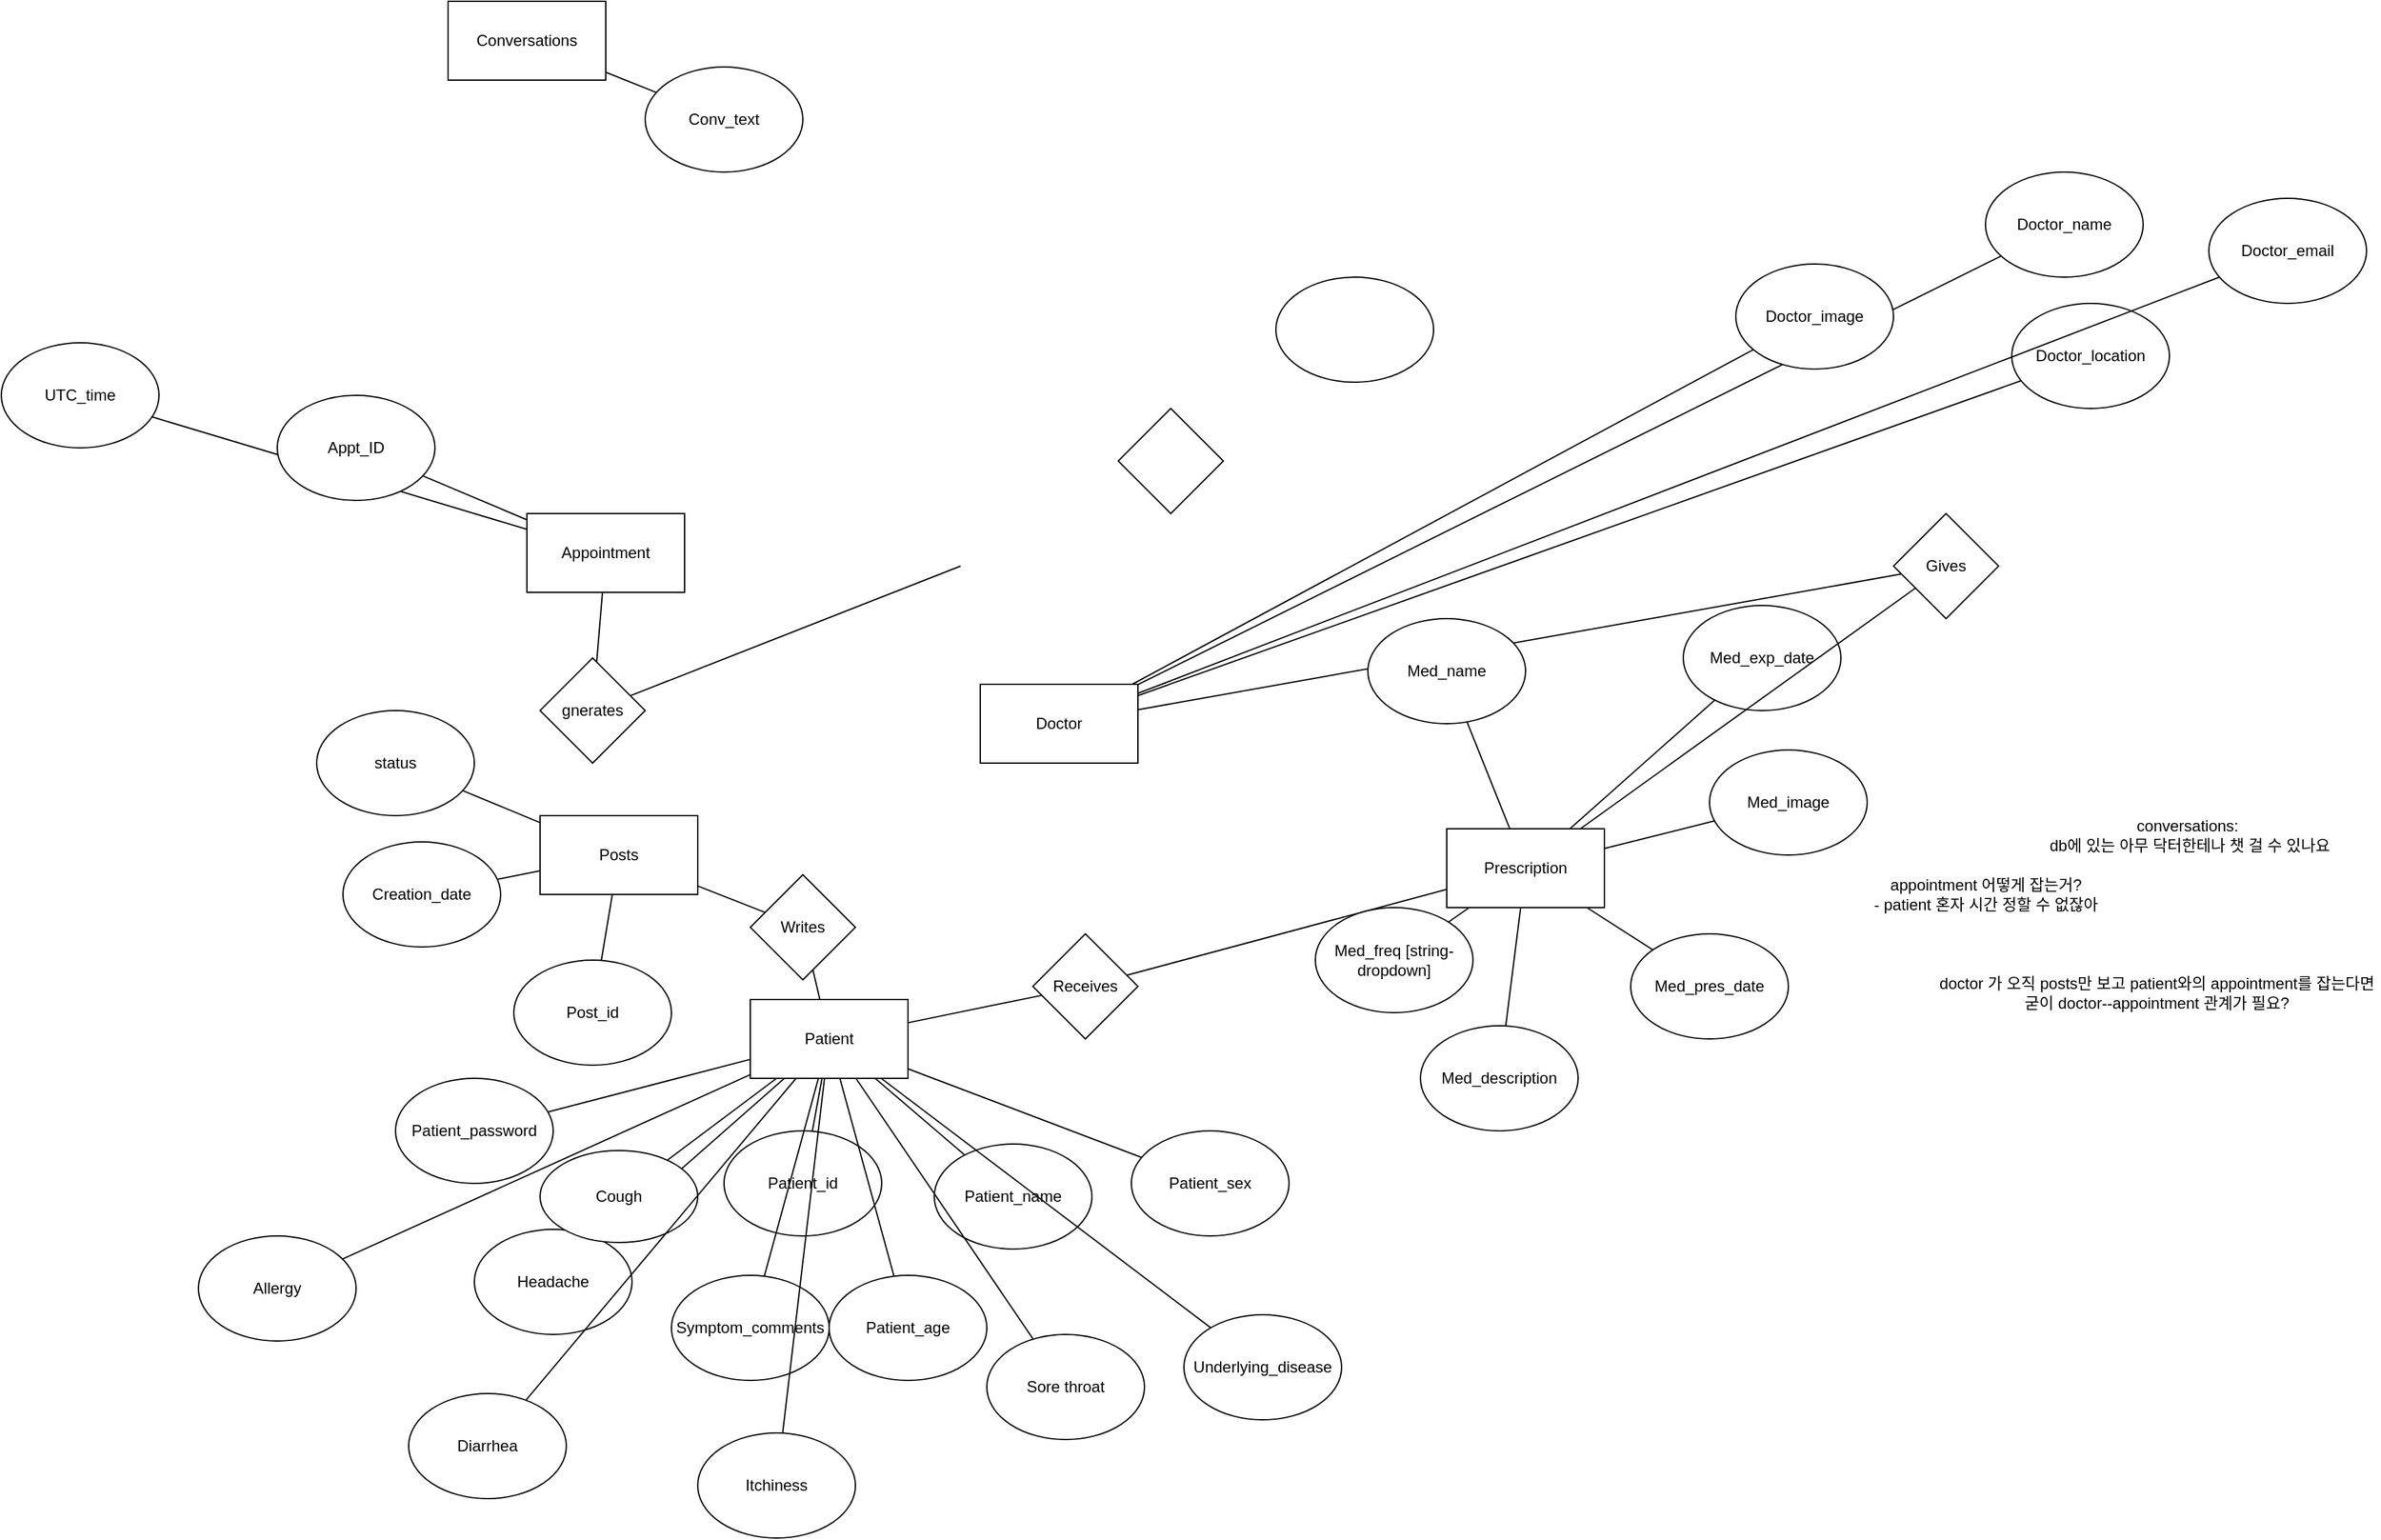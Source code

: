 <mxfile version="15.5.4" type="device"><diagram id="R2lEEEUBdFMjLlhIrx00" name="Page-1"><mxGraphModel dx="2279" dy="1822" grid="1" gridSize="10" guides="1" tooltips="1" connect="1" arrows="1" fold="1" page="1" pageScale="1" pageWidth="850" pageHeight="1100" math="0" shadow="0" extFonts="Permanent Marker^https://fonts.googleapis.com/css?family=Permanent+Marker"><root><mxCell id="0"/><mxCell id="1" parent="0"/><mxCell id="v4oZxIlsPHixJW86-UHJ-34" style="edgeStyle=none;rounded=0;orthogonalLoop=1;jettySize=auto;html=1;endArrow=none;endFill=0;" edge="1" parent="1" source="yz6IS8zPpt9pPw2eYfW_-1" target="v4oZxIlsPHixJW86-UHJ-33"><mxGeometry relative="1" as="geometry"/></mxCell><mxCell id="yz6IS8zPpt9pPw2eYfW_-1" value="Patient" style="rounded=0;whiteSpace=wrap;html=1;" parent="1" vertex="1"><mxGeometry x="290" y="500" width="120" height="60" as="geometry"/></mxCell><mxCell id="yz6IS8zPpt9pPw2eYfW_-2" value="Conversations" style="rounded=0;whiteSpace=wrap;html=1;" parent="1" vertex="1"><mxGeometry x="60" y="-260" width="120" height="60" as="geometry"/></mxCell><mxCell id="yz6IS8zPpt9pPw2eYfW_-3" value="Prescription" style="rounded=0;whiteSpace=wrap;html=1;" parent="1" vertex="1"><mxGeometry x="820" y="370" width="120" height="60" as="geometry"/></mxCell><mxCell id="yz6IS8zPpt9pPw2eYfW_-4" value="Appointment" style="rounded=0;whiteSpace=wrap;html=1;" parent="1" vertex="1"><mxGeometry x="120" y="130" width="120" height="60" as="geometry"/></mxCell><mxCell id="v4oZxIlsPHixJW86-UHJ-53" style="edgeStyle=none;rounded=0;orthogonalLoop=1;jettySize=auto;html=1;endArrow=none;endFill=0;" edge="1" parent="1" target="v4oZxIlsPHixJW86-UHJ-51"><mxGeometry relative="1" as="geometry"><mxPoint x="450" y="170" as="sourcePoint"/></mxGeometry></mxCell><mxCell id="yz6IS8zPpt9pPw2eYfW_-5" value="Posts" style="rounded=0;whiteSpace=wrap;html=1;" parent="1" vertex="1"><mxGeometry x="130" y="360" width="120" height="60" as="geometry"/></mxCell><mxCell id="v4oZxIlsPHixJW86-UHJ-40" style="edgeStyle=none;rounded=0;orthogonalLoop=1;jettySize=auto;html=1;endArrow=none;endFill=0;" edge="1" parent="1" source="yz6IS8zPpt9pPw2eYfW_-6" target="v4oZxIlsPHixJW86-UHJ-41"><mxGeometry relative="1" as="geometry"><mxPoint x="660" y="250" as="targetPoint"/></mxGeometry></mxCell><mxCell id="yz6IS8zPpt9pPw2eYfW_-6" value="Doctor" style="rounded=0;whiteSpace=wrap;html=1;" parent="1" vertex="1"><mxGeometry x="465" y="260" width="120" height="60" as="geometry"/></mxCell><mxCell id="v4oZxIlsPHixJW86-UHJ-6" style="edgeStyle=none;rounded=0;orthogonalLoop=1;jettySize=auto;html=1;endArrow=none;endFill=0;" edge="1" parent="1" source="yz6IS8zPpt9pPw2eYfW_-7" target="yz6IS8zPpt9pPw2eYfW_-6"><mxGeometry relative="1" as="geometry"/></mxCell><mxCell id="yz6IS8zPpt9pPw2eYfW_-7" value="Doctor_location" style="ellipse;whiteSpace=wrap;html=1;" parent="1" vertex="1"><mxGeometry x="1250" y="-30" width="120" height="80" as="geometry"/></mxCell><mxCell id="v4oZxIlsPHixJW86-UHJ-10" style="edgeStyle=none;rounded=0;orthogonalLoop=1;jettySize=auto;html=1;endArrow=none;endFill=0;" edge="1" parent="1" source="yz6IS8zPpt9pPw2eYfW_-8" target="yz6IS8zPpt9pPw2eYfW_-3"><mxGeometry relative="1" as="geometry"/></mxCell><mxCell id="yz6IS8zPpt9pPw2eYfW_-8" value="Med_exp_date" style="ellipse;whiteSpace=wrap;html=1;" parent="1" vertex="1"><mxGeometry x="1000" y="200" width="120" height="80" as="geometry"/></mxCell><mxCell id="v4oZxIlsPHixJW86-UHJ-9" style="edgeStyle=none;rounded=0;orthogonalLoop=1;jettySize=auto;html=1;endArrow=none;endFill=0;" edge="1" parent="1" source="yz6IS8zPpt9pPw2eYfW_-9" target="yz6IS8zPpt9pPw2eYfW_-3"><mxGeometry relative="1" as="geometry"/></mxCell><mxCell id="yz6IS8zPpt9pPw2eYfW_-9" value="Med_name" style="ellipse;whiteSpace=wrap;html=1;" parent="1" vertex="1"><mxGeometry x="760" y="210" width="120" height="80" as="geometry"/></mxCell><mxCell id="v4oZxIlsPHixJW86-UHJ-5" style="edgeStyle=none;rounded=0;orthogonalLoop=1;jettySize=auto;html=1;endArrow=none;endFill=0;" edge="1" parent="1" source="yz6IS8zPpt9pPw2eYfW_-10" target="yz6IS8zPpt9pPw2eYfW_-6"><mxGeometry relative="1" as="geometry"/></mxCell><mxCell id="yz6IS8zPpt9pPw2eYfW_-10" value="Doctor_email" style="ellipse;whiteSpace=wrap;html=1;" parent="1" vertex="1"><mxGeometry x="1400" y="-110" width="120" height="80" as="geometry"/></mxCell><mxCell id="v4oZxIlsPHixJW86-UHJ-15" style="edgeStyle=none;rounded=0;orthogonalLoop=1;jettySize=auto;html=1;endArrow=none;endFill=0;" edge="1" parent="1" source="yz6IS8zPpt9pPw2eYfW_-11" target="yz6IS8zPpt9pPw2eYfW_-2"><mxGeometry relative="1" as="geometry"/></mxCell><mxCell id="yz6IS8zPpt9pPw2eYfW_-11" value="Conv_text" style="ellipse;whiteSpace=wrap;html=1;" parent="1" vertex="1"><mxGeometry x="210" y="-210" width="120" height="80" as="geometry"/></mxCell><mxCell id="v4oZxIlsPHixJW86-UHJ-28" style="edgeStyle=none;rounded=0;orthogonalLoop=1;jettySize=auto;html=1;endArrow=none;endFill=0;" edge="1" parent="1" source="yz6IS8zPpt9pPw2eYfW_-12" target="yz6IS8zPpt9pPw2eYfW_-5"><mxGeometry relative="1" as="geometry"/></mxCell><mxCell id="yz6IS8zPpt9pPw2eYfW_-12" value="Post_id" style="ellipse;whiteSpace=wrap;html=1;" parent="1" vertex="1"><mxGeometry x="110" y="470" width="120" height="80" as="geometry"/></mxCell><mxCell id="v4oZxIlsPHixJW86-UHJ-17" style="edgeStyle=none;rounded=0;orthogonalLoop=1;jettySize=auto;html=1;endArrow=none;endFill=0;" edge="1" parent="1" source="yz6IS8zPpt9pPw2eYfW_-13" target="yz6IS8zPpt9pPw2eYfW_-1"><mxGeometry relative="1" as="geometry"/></mxCell><mxCell id="yz6IS8zPpt9pPw2eYfW_-13" value="Patient_id" style="ellipse;whiteSpace=wrap;html=1;" parent="1" vertex="1"><mxGeometry x="270" y="600" width="120" height="80" as="geometry"/></mxCell><mxCell id="v4oZxIlsPHixJW86-UHJ-29" style="edgeStyle=none;rounded=0;orthogonalLoop=1;jettySize=auto;html=1;endArrow=none;endFill=0;" edge="1" parent="1" source="yz6IS8zPpt9pPw2eYfW_-14" target="yz6IS8zPpt9pPw2eYfW_-5"><mxGeometry relative="1" as="geometry"/></mxCell><mxCell id="yz6IS8zPpt9pPw2eYfW_-14" value="Creation_date" style="ellipse;whiteSpace=wrap;html=1;" parent="1" vertex="1"><mxGeometry x="-20" y="380" width="120" height="80" as="geometry"/></mxCell><mxCell id="v4oZxIlsPHixJW86-UHJ-7" style="edgeStyle=none;rounded=0;orthogonalLoop=1;jettySize=auto;html=1;endArrow=none;endFill=0;" edge="1" parent="1" source="yz6IS8zPpt9pPw2eYfW_-15" target="yz6IS8zPpt9pPw2eYfW_-6"><mxGeometry relative="1" as="geometry"/></mxCell><mxCell id="yz6IS8zPpt9pPw2eYfW_-15" value="Doctor_name" style="ellipse;whiteSpace=wrap;html=1;" parent="1" vertex="1"><mxGeometry x="1230" y="-130" width="120" height="80" as="geometry"/></mxCell><mxCell id="v4oZxIlsPHixJW86-UHJ-8" style="edgeStyle=none;rounded=0;orthogonalLoop=1;jettySize=auto;html=1;endArrow=none;endFill=0;" edge="1" parent="1" source="yz6IS8zPpt9pPw2eYfW_-16" target="yz6IS8zPpt9pPw2eYfW_-6"><mxGeometry relative="1" as="geometry"/></mxCell><mxCell id="yz6IS8zPpt9pPw2eYfW_-16" value="Doctor_image" style="ellipse;whiteSpace=wrap;html=1;" parent="1" vertex="1"><mxGeometry x="1040" y="-60" width="120" height="80" as="geometry"/></mxCell><mxCell id="v4oZxIlsPHixJW86-UHJ-16" style="edgeStyle=none;rounded=0;orthogonalLoop=1;jettySize=auto;html=1;endArrow=none;endFill=0;" edge="1" parent="1" source="yz6IS8zPpt9pPw2eYfW_-17" target="yz6IS8zPpt9pPw2eYfW_-1"><mxGeometry relative="1" as="geometry"/></mxCell><mxCell id="yz6IS8zPpt9pPw2eYfW_-17" value="Patient_name" style="ellipse;whiteSpace=wrap;html=1;" parent="1" vertex="1"><mxGeometry x="430" y="610" width="120" height="80" as="geometry"/></mxCell><mxCell id="v4oZxIlsPHixJW86-UHJ-20" style="edgeStyle=none;rounded=0;orthogonalLoop=1;jettySize=auto;html=1;endArrow=none;endFill=0;" edge="1" parent="1" source="yz6IS8zPpt9pPw2eYfW_-18" target="yz6IS8zPpt9pPw2eYfW_-1"><mxGeometry relative="1" as="geometry"/></mxCell><mxCell id="yz6IS8zPpt9pPw2eYfW_-18" value="Patient_password" style="ellipse;whiteSpace=wrap;html=1;" parent="1" vertex="1"><mxGeometry x="20" y="560" width="120" height="80" as="geometry"/></mxCell><mxCell id="v4oZxIlsPHixJW86-UHJ-22" style="edgeStyle=none;rounded=0;orthogonalLoop=1;jettySize=auto;html=1;endArrow=none;endFill=0;" edge="1" parent="1" source="yz6IS8zPpt9pPw2eYfW_-19" target="yz6IS8zPpt9pPw2eYfW_-1"><mxGeometry relative="1" as="geometry"/></mxCell><mxCell id="yz6IS8zPpt9pPw2eYfW_-19" value="Patient_age" style="ellipse;whiteSpace=wrap;html=1;" parent="1" vertex="1"><mxGeometry x="350" y="710" width="120" height="80" as="geometry"/></mxCell><mxCell id="v4oZxIlsPHixJW86-UHJ-21" style="edgeStyle=none;rounded=0;orthogonalLoop=1;jettySize=auto;html=1;endArrow=none;endFill=0;" edge="1" parent="1" source="yz6IS8zPpt9pPw2eYfW_-20" target="yz6IS8zPpt9pPw2eYfW_-1"><mxGeometry relative="1" as="geometry"/></mxCell><mxCell id="yz6IS8zPpt9pPw2eYfW_-20" value="Patient_sex" style="ellipse;whiteSpace=wrap;html=1;" parent="1" vertex="1"><mxGeometry x="580" y="600" width="120" height="80" as="geometry"/></mxCell><mxCell id="v4oZxIlsPHixJW86-UHJ-24" style="edgeStyle=none;rounded=0;orthogonalLoop=1;jettySize=auto;html=1;endArrow=none;endFill=0;" edge="1" parent="1" source="yz6IS8zPpt9pPw2eYfW_-21" target="yz6IS8zPpt9pPw2eYfW_-1"><mxGeometry relative="1" as="geometry"/></mxCell><mxCell id="yz6IS8zPpt9pPw2eYfW_-21" value="Symptom_comments" style="ellipse;whiteSpace=wrap;html=1;" parent="1" vertex="1"><mxGeometry x="230" y="710" width="120" height="80" as="geometry"/></mxCell><mxCell id="v4oZxIlsPHixJW86-UHJ-26" style="edgeStyle=none;rounded=0;orthogonalLoop=1;jettySize=auto;html=1;endArrow=none;endFill=0;" edge="1" parent="1" source="yz6IS8zPpt9pPw2eYfW_-22" target="yz6IS8zPpt9pPw2eYfW_-1"><mxGeometry relative="1" as="geometry"/></mxCell><mxCell id="yz6IS8zPpt9pPw2eYfW_-22" value="Headache" style="ellipse;whiteSpace=wrap;html=1;" parent="1" vertex="1"><mxGeometry x="80" y="675" width="120" height="80" as="geometry"/></mxCell><mxCell id="v4oZxIlsPHixJW86-UHJ-23" style="edgeStyle=none;rounded=0;orthogonalLoop=1;jettySize=auto;html=1;endArrow=none;endFill=0;" edge="1" parent="1" source="yz6IS8zPpt9pPw2eYfW_-23" target="yz6IS8zPpt9pPw2eYfW_-1"><mxGeometry relative="1" as="geometry"/></mxCell><mxCell id="yz6IS8zPpt9pPw2eYfW_-23" value="Sore throat" style="ellipse;whiteSpace=wrap;html=1;" parent="1" vertex="1"><mxGeometry x="470" y="755" width="120" height="80" as="geometry"/></mxCell><mxCell id="v4oZxIlsPHixJW86-UHJ-18" style="edgeStyle=none;rounded=0;orthogonalLoop=1;jettySize=auto;html=1;endArrow=none;endFill=0;" edge="1" parent="1" source="yz6IS8zPpt9pPw2eYfW_-24" target="yz6IS8zPpt9pPw2eYfW_-1"><mxGeometry relative="1" as="geometry"><mxPoint x="200" y="580" as="targetPoint"/></mxGeometry></mxCell><mxCell id="yz6IS8zPpt9pPw2eYfW_-24" value="Cough" style="ellipse;whiteSpace=wrap;html=1;" parent="1" vertex="1"><mxGeometry x="130" y="615" width="120" height="70" as="geometry"/></mxCell><mxCell id="v4oZxIlsPHixJW86-UHJ-19" style="edgeStyle=none;rounded=0;orthogonalLoop=1;jettySize=auto;html=1;endArrow=none;endFill=0;" edge="1" parent="1" source="yz6IS8zPpt9pPw2eYfW_-25" target="yz6IS8zPpt9pPw2eYfW_-1"><mxGeometry relative="1" as="geometry"/></mxCell><mxCell id="yz6IS8zPpt9pPw2eYfW_-25" value="Allergy" style="ellipse;whiteSpace=wrap;html=1;" parent="1" vertex="1"><mxGeometry x="-130" y="680" width="120" height="80" as="geometry"/></mxCell><mxCell id="v4oZxIlsPHixJW86-UHJ-25" style="edgeStyle=none;rounded=0;orthogonalLoop=1;jettySize=auto;html=1;endArrow=none;endFill=0;" edge="1" parent="1" source="yz6IS8zPpt9pPw2eYfW_-26" target="yz6IS8zPpt9pPw2eYfW_-1"><mxGeometry relative="1" as="geometry"/></mxCell><mxCell id="yz6IS8zPpt9pPw2eYfW_-26" value="Itchiness" style="ellipse;whiteSpace=wrap;html=1;" parent="1" vertex="1"><mxGeometry x="250" y="830" width="120" height="80" as="geometry"/></mxCell><mxCell id="v4oZxIlsPHixJW86-UHJ-27" style="edgeStyle=none;rounded=0;orthogonalLoop=1;jettySize=auto;html=1;endArrow=none;endFill=0;" edge="1" parent="1" source="yz6IS8zPpt9pPw2eYfW_-27" target="yz6IS8zPpt9pPw2eYfW_-1"><mxGeometry relative="1" as="geometry"/></mxCell><mxCell id="yz6IS8zPpt9pPw2eYfW_-27" value="Diarrhea" style="ellipse;whiteSpace=wrap;html=1;" parent="1" vertex="1"><mxGeometry x="30" y="800" width="120" height="80" as="geometry"/></mxCell><mxCell id="v4oZxIlsPHixJW86-UHJ-12" style="edgeStyle=none;rounded=0;orthogonalLoop=1;jettySize=auto;html=1;endArrow=none;endFill=0;" edge="1" parent="1" source="yz6IS8zPpt9pPw2eYfW_-28" target="yz6IS8zPpt9pPw2eYfW_-3"><mxGeometry relative="1" as="geometry"/></mxCell><mxCell id="yz6IS8zPpt9pPw2eYfW_-28" value="Med_pres_date" style="ellipse;whiteSpace=wrap;html=1;" parent="1" vertex="1"><mxGeometry x="960" y="450" width="120" height="80" as="geometry"/></mxCell><mxCell id="v4oZxIlsPHixJW86-UHJ-11" style="edgeStyle=none;rounded=0;orthogonalLoop=1;jettySize=auto;html=1;endArrow=none;endFill=0;" edge="1" parent="1" source="yz6IS8zPpt9pPw2eYfW_-29" target="yz6IS8zPpt9pPw2eYfW_-3"><mxGeometry relative="1" as="geometry"/></mxCell><mxCell id="yz6IS8zPpt9pPw2eYfW_-29" value="Med_image" style="ellipse;whiteSpace=wrap;html=1;" parent="1" vertex="1"><mxGeometry x="1020" y="310" width="120" height="80" as="geometry"/></mxCell><mxCell id="v4oZxIlsPHixJW86-UHJ-14" style="edgeStyle=none;rounded=0;orthogonalLoop=1;jettySize=auto;html=1;endArrow=none;endFill=0;" edge="1" parent="1" source="yz6IS8zPpt9pPw2eYfW_-30" target="yz6IS8zPpt9pPw2eYfW_-3"><mxGeometry relative="1" as="geometry"/></mxCell><mxCell id="yz6IS8zPpt9pPw2eYfW_-30" value="Med_freq [string-dropdown]" style="ellipse;whiteSpace=wrap;html=1;" parent="1" vertex="1"><mxGeometry x="720" y="430" width="120" height="80" as="geometry"/></mxCell><mxCell id="v4oZxIlsPHixJW86-UHJ-13" style="edgeStyle=none;rounded=0;orthogonalLoop=1;jettySize=auto;html=1;endArrow=none;endFill=0;" edge="1" parent="1" source="yz6IS8zPpt9pPw2eYfW_-31" target="yz6IS8zPpt9pPw2eYfW_-3"><mxGeometry relative="1" as="geometry"/></mxCell><mxCell id="yz6IS8zPpt9pPw2eYfW_-31" value="Med_description" style="ellipse;whiteSpace=wrap;html=1;" parent="1" vertex="1"><mxGeometry x="800" y="520" width="120" height="80" as="geometry"/></mxCell><mxCell id="v4oZxIlsPHixJW86-UHJ-2" style="rounded=0;orthogonalLoop=1;jettySize=auto;html=1;endArrow=none;endFill=0;" edge="1" parent="1" source="yz6IS8zPpt9pPw2eYfW_-32" target="yz6IS8zPpt9pPw2eYfW_-4"><mxGeometry relative="1" as="geometry"/></mxCell><mxCell id="yz6IS8zPpt9pPw2eYfW_-32" value="UTC_time" style="ellipse;whiteSpace=wrap;html=1;" parent="1" vertex="1"><mxGeometry x="-280" width="120" height="80" as="geometry"/></mxCell><mxCell id="v4oZxIlsPHixJW86-UHJ-4" style="edgeStyle=none;rounded=0;orthogonalLoop=1;jettySize=auto;html=1;endArrow=none;endFill=0;" edge="1" parent="1" source="yz6IS8zPpt9pPw2eYfW_-33" target="yz6IS8zPpt9pPw2eYfW_-4"><mxGeometry relative="1" as="geometry"/></mxCell><mxCell id="yz6IS8zPpt9pPw2eYfW_-33" value="Appt_ID" style="ellipse;whiteSpace=wrap;html=1;" parent="1" vertex="1"><mxGeometry x="-70" y="40" width="120" height="80" as="geometry"/></mxCell><mxCell id="v4oZxIlsPHixJW86-UHJ-31" style="edgeStyle=none;rounded=0;orthogonalLoop=1;jettySize=auto;html=1;endArrow=none;endFill=0;" edge="1" parent="1" source="v4oZxIlsPHixJW86-UHJ-30" target="yz6IS8zPpt9pPw2eYfW_-1"><mxGeometry relative="1" as="geometry"/></mxCell><mxCell id="v4oZxIlsPHixJW86-UHJ-30" value="Underlying_disease" style="ellipse;whiteSpace=wrap;html=1;" vertex="1" parent="1"><mxGeometry x="620" y="740" width="120" height="80" as="geometry"/></mxCell><mxCell id="v4oZxIlsPHixJW86-UHJ-32" value="appointment 어떻게 잡는거?&lt;br&gt;- patient 혼자 시간 정할 수 없잖아" style="text;html=1;align=center;verticalAlign=middle;resizable=0;points=[];autosize=1;strokeColor=none;fillColor=none;" vertex="1" parent="1"><mxGeometry x="1140" y="405" width="180" height="30" as="geometry"/></mxCell><mxCell id="v4oZxIlsPHixJW86-UHJ-35" style="edgeStyle=none;rounded=0;orthogonalLoop=1;jettySize=auto;html=1;endArrow=none;endFill=0;" edge="1" parent="1" source="v4oZxIlsPHixJW86-UHJ-33" target="yz6IS8zPpt9pPw2eYfW_-5"><mxGeometry relative="1" as="geometry"/></mxCell><mxCell id="v4oZxIlsPHixJW86-UHJ-33" value="Writes" style="rhombus;whiteSpace=wrap;html=1;" vertex="1" parent="1"><mxGeometry x="290" y="405" width="80" height="80" as="geometry"/></mxCell><mxCell id="v4oZxIlsPHixJW86-UHJ-37" style="edgeStyle=none;rounded=0;orthogonalLoop=1;jettySize=auto;html=1;endArrow=none;endFill=0;" edge="1" parent="1" source="v4oZxIlsPHixJW86-UHJ-36" target="yz6IS8zPpt9pPw2eYfW_-1"><mxGeometry relative="1" as="geometry"/></mxCell><mxCell id="v4oZxIlsPHixJW86-UHJ-39" style="edgeStyle=none;rounded=0;orthogonalLoop=1;jettySize=auto;html=1;endArrow=none;endFill=0;" edge="1" parent="1" source="v4oZxIlsPHixJW86-UHJ-36" target="yz6IS8zPpt9pPw2eYfW_-3"><mxGeometry relative="1" as="geometry"/></mxCell><mxCell id="v4oZxIlsPHixJW86-UHJ-36" value="Receives" style="rhombus;whiteSpace=wrap;html=1;" vertex="1" parent="1"><mxGeometry x="505" y="450" width="80" height="80" as="geometry"/></mxCell><mxCell id="v4oZxIlsPHixJW86-UHJ-42" style="edgeStyle=none;rounded=0;orthogonalLoop=1;jettySize=auto;html=1;endArrow=none;endFill=0;" edge="1" parent="1" source="v4oZxIlsPHixJW86-UHJ-41" target="yz6IS8zPpt9pPw2eYfW_-3"><mxGeometry relative="1" as="geometry"/></mxCell><mxCell id="v4oZxIlsPHixJW86-UHJ-41" value="Gives" style="rhombus;whiteSpace=wrap;html=1;" vertex="1" parent="1"><mxGeometry x="1160" y="130" width="80" height="80" as="geometry"/></mxCell><mxCell id="v4oZxIlsPHixJW86-UHJ-43" value="conversations:&amp;nbsp;&lt;br&gt;db에 있는 아무 닥터한테나 챗 걸 수 있나요" style="text;html=1;align=center;verticalAlign=middle;resizable=0;points=[];autosize=1;strokeColor=none;fillColor=none;" vertex="1" parent="1"><mxGeometry x="1275" y="360" width="220" height="30" as="geometry"/></mxCell><mxCell id="v4oZxIlsPHixJW86-UHJ-44" value="" style="ellipse;whiteSpace=wrap;html=1;" vertex="1" parent="1"><mxGeometry x="690" y="-50" width="120" height="80" as="geometry"/></mxCell><mxCell id="v4oZxIlsPHixJW86-UHJ-48" style="edgeStyle=none;rounded=0;orthogonalLoop=1;jettySize=auto;html=1;endArrow=none;endFill=0;" edge="1" parent="1" source="v4oZxIlsPHixJW86-UHJ-47" target="yz6IS8zPpt9pPw2eYfW_-5"><mxGeometry relative="1" as="geometry"/></mxCell><mxCell id="v4oZxIlsPHixJW86-UHJ-47" value="status" style="ellipse;whiteSpace=wrap;html=1;" vertex="1" parent="1"><mxGeometry x="-40" y="280" width="120" height="80" as="geometry"/></mxCell><mxCell id="v4oZxIlsPHixJW86-UHJ-49" value="doctor 가 오직 posts만 보고 patient와의 appointment를 잡는다면&lt;br&gt;굳이 doctor--appointment 관계가 필요?&lt;br&gt;" style="text;html=1;align=center;verticalAlign=middle;resizable=0;points=[];autosize=1;strokeColor=none;fillColor=none;" vertex="1" parent="1"><mxGeometry x="1190" y="480" width="340" height="30" as="geometry"/></mxCell><mxCell id="v4oZxIlsPHixJW86-UHJ-52" style="edgeStyle=none;rounded=0;orthogonalLoop=1;jettySize=auto;html=1;endArrow=none;endFill=0;" edge="1" parent="1" source="v4oZxIlsPHixJW86-UHJ-51" target="yz6IS8zPpt9pPw2eYfW_-4"><mxGeometry relative="1" as="geometry"/></mxCell><mxCell id="v4oZxIlsPHixJW86-UHJ-51" value="gnerates" style="rhombus;whiteSpace=wrap;html=1;" vertex="1" parent="1"><mxGeometry x="130" y="240" width="80" height="80" as="geometry"/></mxCell><mxCell id="v4oZxIlsPHixJW86-UHJ-54" value="" style="rhombus;whiteSpace=wrap;html=1;" vertex="1" parent="1"><mxGeometry x="570" y="50" width="80" height="80" as="geometry"/></mxCell></root></mxGraphModel></diagram></mxfile>
